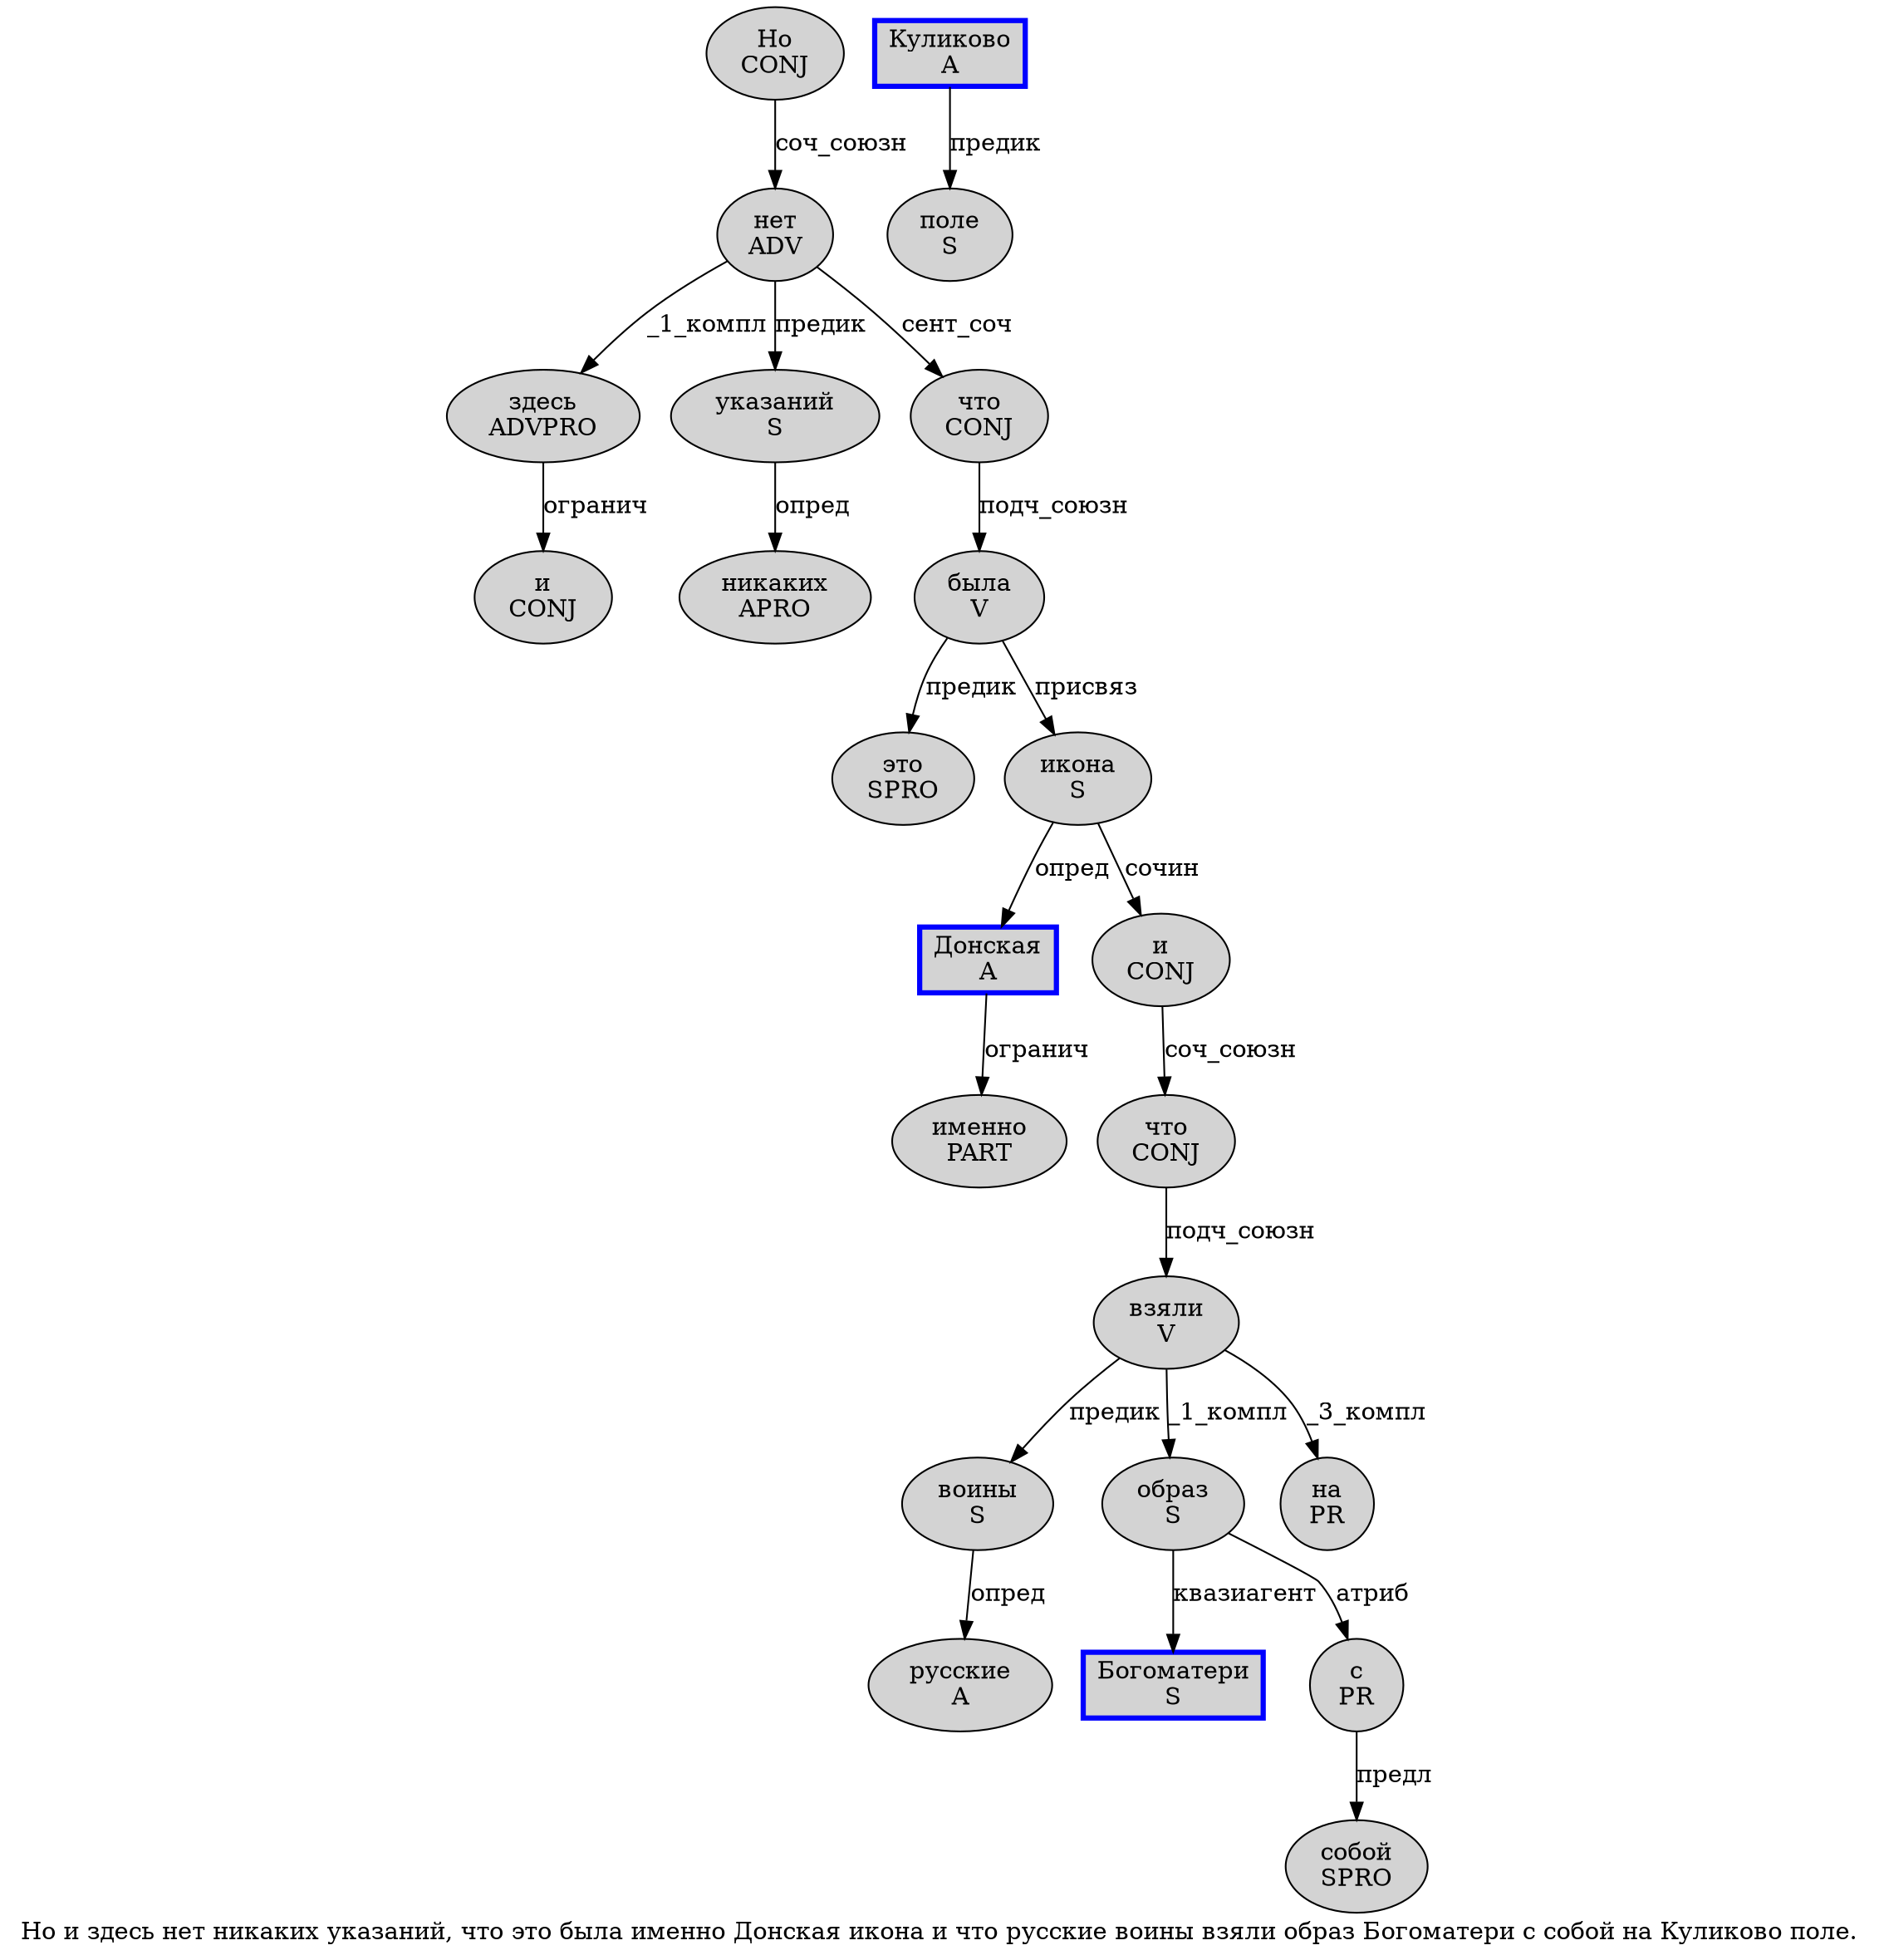 digraph SENTENCE_938 {
	graph [label="Но и здесь нет никаких указаний, что это была именно Донская икона и что русские воины взяли образ Богоматери с собой на Куликово поле."]
	node [style=filled]
		0 [label="Но
CONJ" color="" fillcolor=lightgray penwidth=1 shape=ellipse]
		1 [label="и
CONJ" color="" fillcolor=lightgray penwidth=1 shape=ellipse]
		2 [label="здесь
ADVPRO" color="" fillcolor=lightgray penwidth=1 shape=ellipse]
		3 [label="нет
ADV" color="" fillcolor=lightgray penwidth=1 shape=ellipse]
		4 [label="никаких
APRO" color="" fillcolor=lightgray penwidth=1 shape=ellipse]
		5 [label="указаний
S" color="" fillcolor=lightgray penwidth=1 shape=ellipse]
		7 [label="что
CONJ" color="" fillcolor=lightgray penwidth=1 shape=ellipse]
		8 [label="это
SPRO" color="" fillcolor=lightgray penwidth=1 shape=ellipse]
		9 [label="была
V" color="" fillcolor=lightgray penwidth=1 shape=ellipse]
		10 [label="именно
PART" color="" fillcolor=lightgray penwidth=1 shape=ellipse]
		11 [label="Донская
A" color=blue fillcolor=lightgray penwidth=3 shape=box]
		12 [label="икона
S" color="" fillcolor=lightgray penwidth=1 shape=ellipse]
		13 [label="и
CONJ" color="" fillcolor=lightgray penwidth=1 shape=ellipse]
		14 [label="что
CONJ" color="" fillcolor=lightgray penwidth=1 shape=ellipse]
		15 [label="русские
A" color="" fillcolor=lightgray penwidth=1 shape=ellipse]
		16 [label="воины
S" color="" fillcolor=lightgray penwidth=1 shape=ellipse]
		17 [label="взяли
V" color="" fillcolor=lightgray penwidth=1 shape=ellipse]
		18 [label="образ
S" color="" fillcolor=lightgray penwidth=1 shape=ellipse]
		19 [label="Богоматери
S" color=blue fillcolor=lightgray penwidth=3 shape=box]
		20 [label="с
PR" color="" fillcolor=lightgray penwidth=1 shape=ellipse]
		21 [label="собой
SPRO" color="" fillcolor=lightgray penwidth=1 shape=ellipse]
		22 [label="на
PR" color="" fillcolor=lightgray penwidth=1 shape=ellipse]
		23 [label="Куликово
A" color=blue fillcolor=lightgray penwidth=3 shape=box]
		24 [label="поле
S" color="" fillcolor=lightgray penwidth=1 shape=ellipse]
			12 -> 11 [label="опред"]
			12 -> 13 [label="сочин"]
			14 -> 17 [label="подч_союзн"]
			3 -> 2 [label="_1_компл"]
			3 -> 5 [label="предик"]
			3 -> 7 [label="сент_соч"]
			2 -> 1 [label="огранич"]
			11 -> 10 [label="огранич"]
			17 -> 16 [label="предик"]
			17 -> 18 [label="_1_компл"]
			17 -> 22 [label="_3_компл"]
			9 -> 8 [label="предик"]
			9 -> 12 [label="присвяз"]
			7 -> 9 [label="подч_союзн"]
			13 -> 14 [label="соч_союзн"]
			0 -> 3 [label="соч_союзн"]
			18 -> 19 [label="квазиагент"]
			18 -> 20 [label="атриб"]
			5 -> 4 [label="опред"]
			23 -> 24 [label="предик"]
			20 -> 21 [label="предл"]
			16 -> 15 [label="опред"]
}